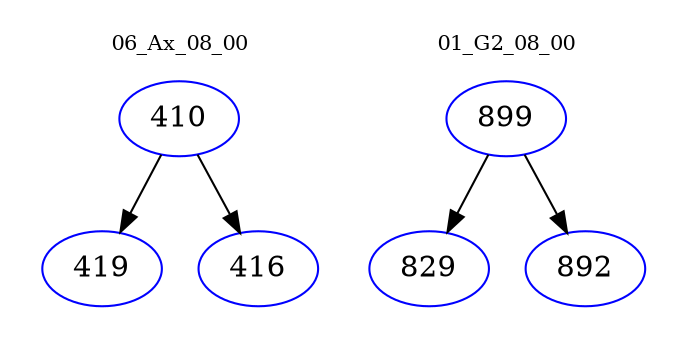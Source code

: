 digraph{
subgraph cluster_0 {
color = white
label = "06_Ax_08_00";
fontsize=10;
T0_410 [label="410", color="blue"]
T0_410 -> T0_419 [color="black"]
T0_419 [label="419", color="blue"]
T0_410 -> T0_416 [color="black"]
T0_416 [label="416", color="blue"]
}
subgraph cluster_1 {
color = white
label = "01_G2_08_00";
fontsize=10;
T1_899 [label="899", color="blue"]
T1_899 -> T1_829 [color="black"]
T1_829 [label="829", color="blue"]
T1_899 -> T1_892 [color="black"]
T1_892 [label="892", color="blue"]
}
}
